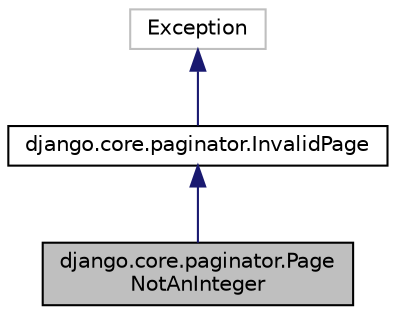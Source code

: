 digraph "django.core.paginator.PageNotAnInteger"
{
 // LATEX_PDF_SIZE
  edge [fontname="Helvetica",fontsize="10",labelfontname="Helvetica",labelfontsize="10"];
  node [fontname="Helvetica",fontsize="10",shape=record];
  Node1 [label="django.core.paginator.Page\lNotAnInteger",height=0.2,width=0.4,color="black", fillcolor="grey75", style="filled", fontcolor="black",tooltip=" "];
  Node2 -> Node1 [dir="back",color="midnightblue",fontsize="10",style="solid"];
  Node2 [label="django.core.paginator.InvalidPage",height=0.2,width=0.4,color="black", fillcolor="white", style="filled",URL="$classdjango_1_1core_1_1paginator_1_1_invalid_page.html",tooltip=" "];
  Node3 -> Node2 [dir="back",color="midnightblue",fontsize="10",style="solid"];
  Node3 [label="Exception",height=0.2,width=0.4,color="grey75", fillcolor="white", style="filled",tooltip=" "];
}

